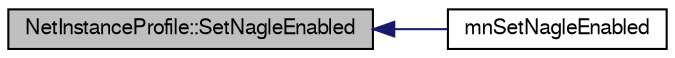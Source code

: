digraph G
{
  edge [fontname="FreeSans",fontsize="10",labelfontname="FreeSans",labelfontsize="10"];
  node [fontname="FreeSans",fontsize="10",shape=record];
  rankdir=LR;
  Node1 [label="NetInstanceProfile::SetNagleEnabled",height=0.2,width=0.4,color="black", fillcolor="grey75", style="filled" fontcolor="black"];
  Node1 -> Node2 [dir=back,color="midnightblue",fontsize="10",style="solid"];
  Node2 [label="mnSetNagleEnabled",height=0.2,width=0.4,color="black", fillcolor="white", style="filled",URL="$group__proc_commands.html#gabd612c1b8c03561d900fc5ef87b541be"];
}
